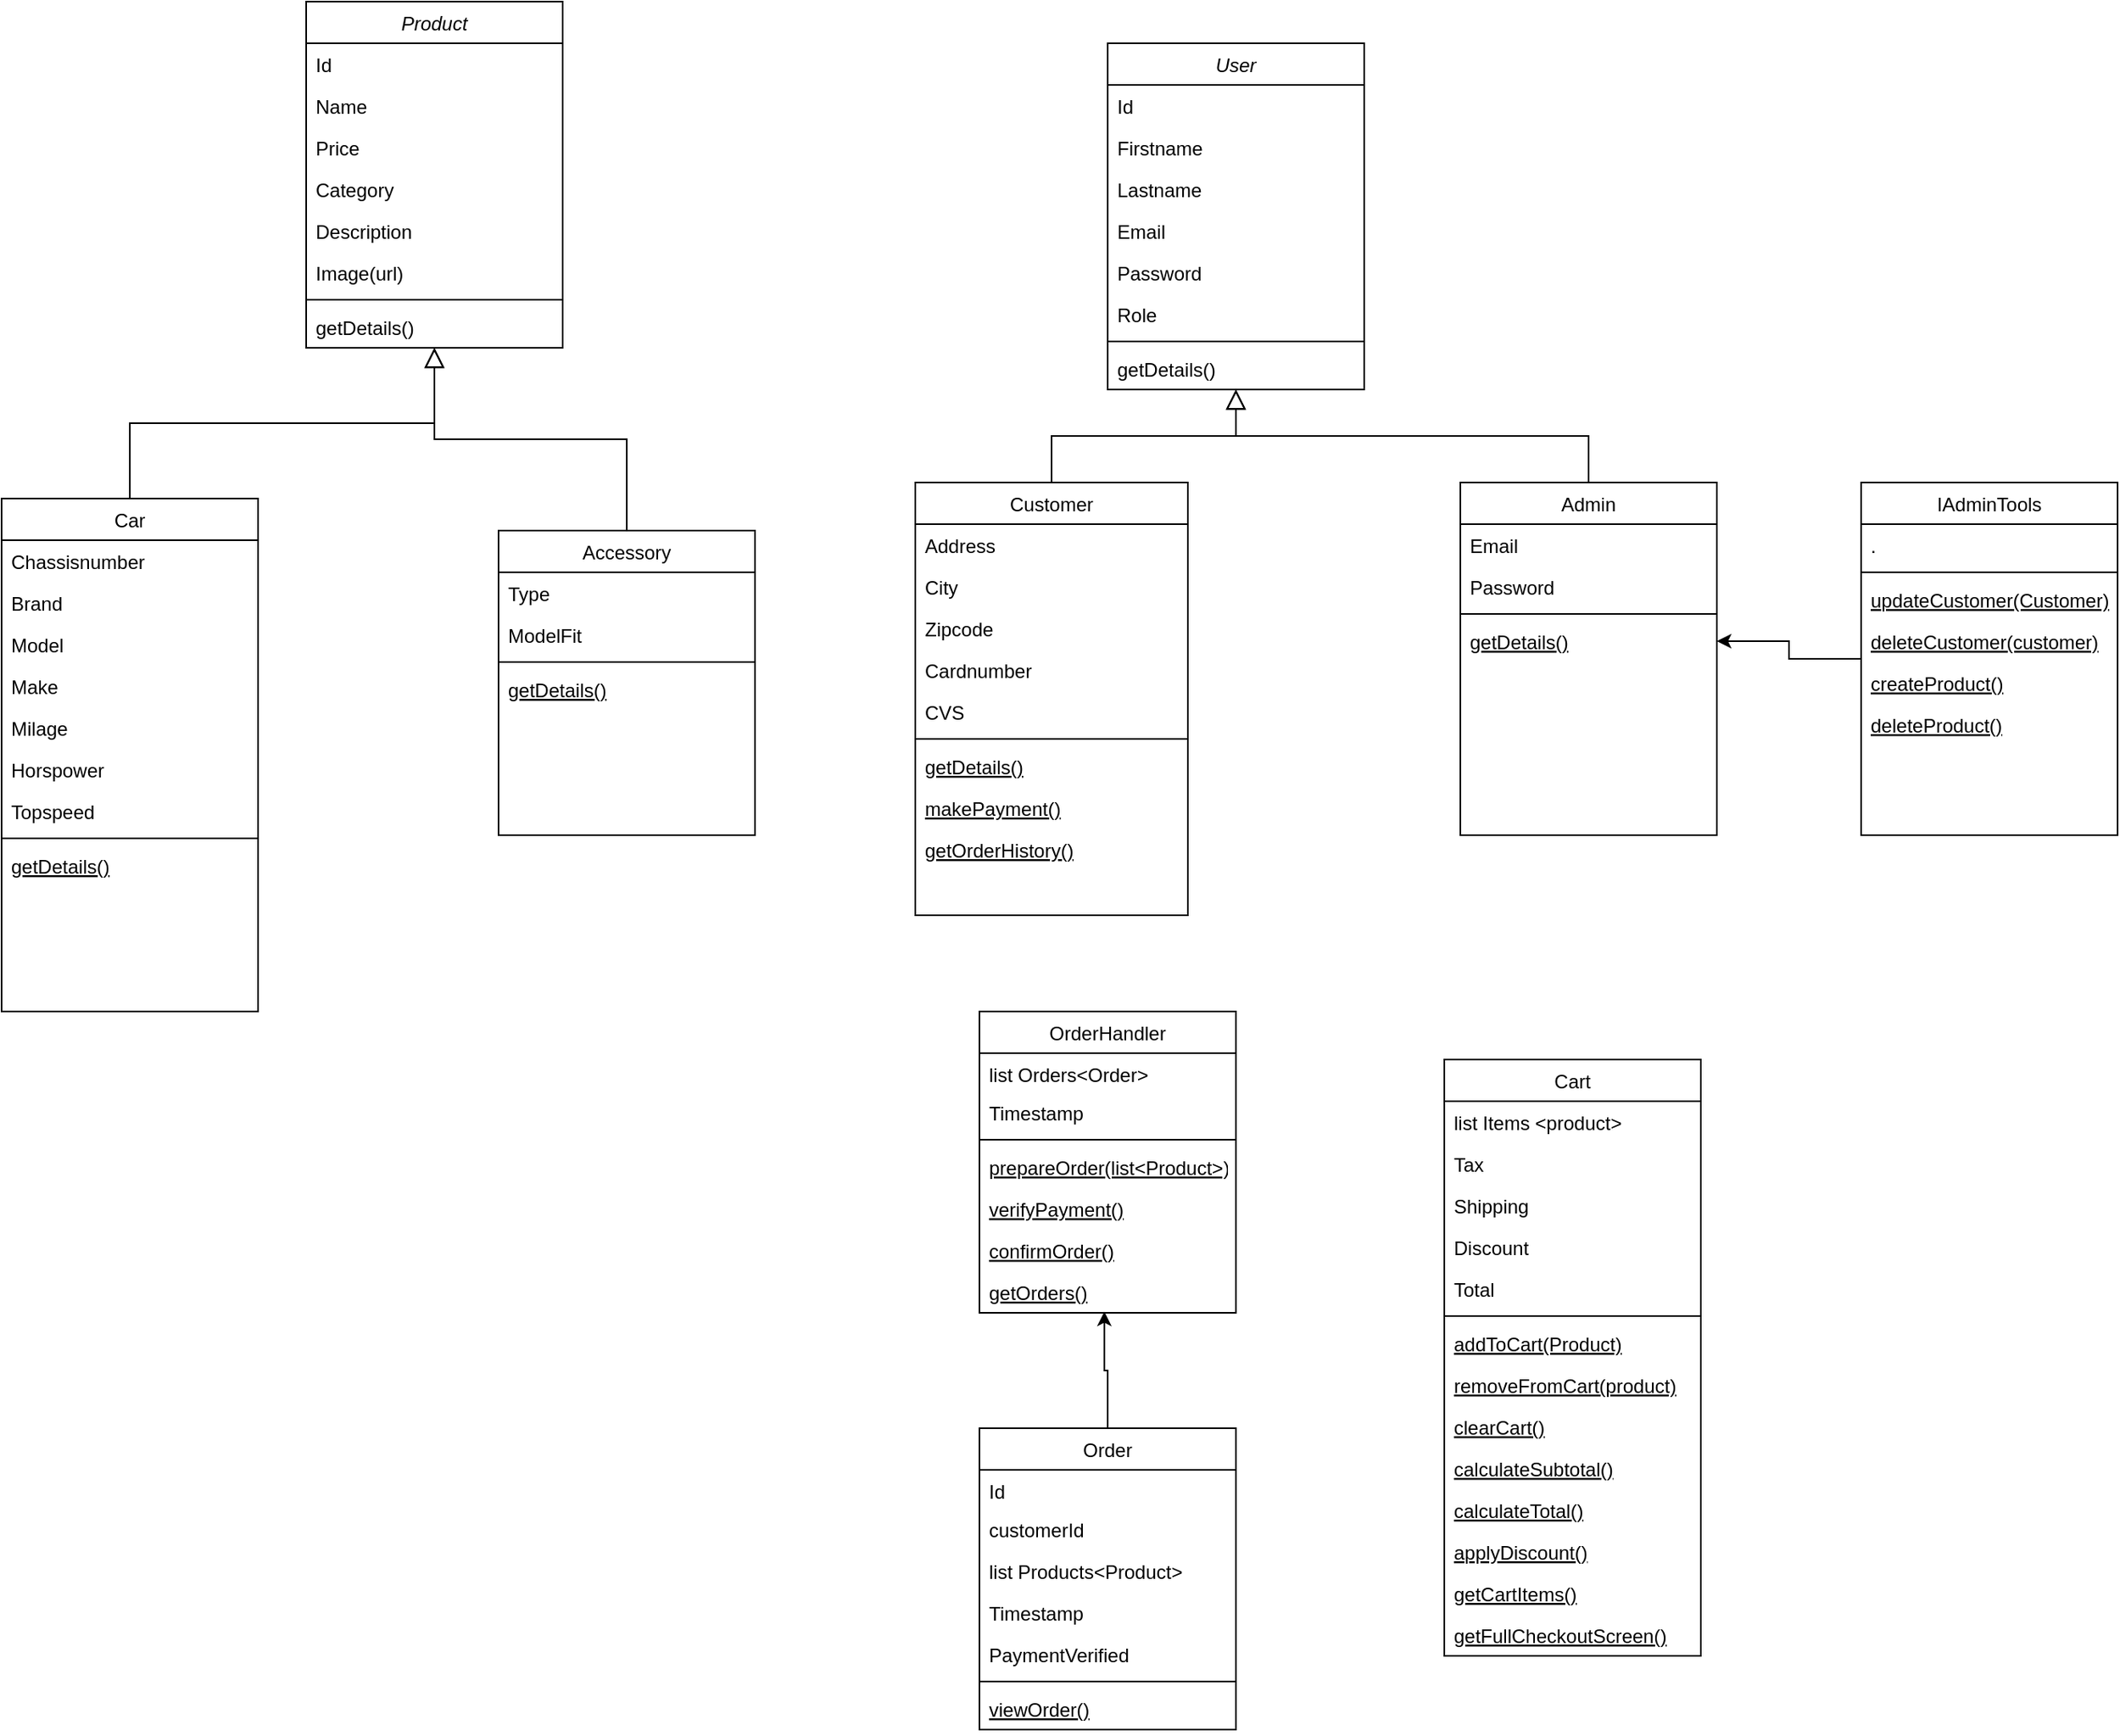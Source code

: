 <mxfile version="20.2.3" type="device"><diagram id="C5RBs43oDa-KdzZeNtuy" name="Page-1"><mxGraphModel dx="1483" dy="984" grid="1" gridSize="10" guides="1" tooltips="1" connect="1" arrows="1" fold="1" page="1" pageScale="1" pageWidth="827" pageHeight="1169" background="none" math="0" shadow="0"><root><mxCell id="WIyWlLk6GJQsqaUBKTNV-0"/><mxCell id="WIyWlLk6GJQsqaUBKTNV-1" parent="WIyWlLk6GJQsqaUBKTNV-0"/><mxCell id="zkfFHV4jXpPFQw0GAbJ--0" value="Product" style="swimlane;fontStyle=2;align=center;verticalAlign=top;childLayout=stackLayout;horizontal=1;startSize=26;horizontalStack=0;resizeParent=1;resizeLast=0;collapsible=1;marginBottom=0;rounded=0;shadow=0;strokeWidth=1;" parent="WIyWlLk6GJQsqaUBKTNV-1" vertex="1"><mxGeometry x="220" y="30" width="160" height="216" as="geometry"><mxRectangle x="230" y="140" width="160" height="26" as="alternateBounds"/></mxGeometry></mxCell><mxCell id="zkfFHV4jXpPFQw0GAbJ--1" value="Id" style="text;align=left;verticalAlign=top;spacingLeft=4;spacingRight=4;overflow=hidden;rotatable=0;points=[[0,0.5],[1,0.5]];portConstraint=eastwest;" parent="zkfFHV4jXpPFQw0GAbJ--0" vertex="1"><mxGeometry y="26" width="160" height="26" as="geometry"/></mxCell><mxCell id="z_AS2hBr07zgVseAS8Cu-26" value="Name" style="text;align=left;verticalAlign=top;spacingLeft=4;spacingRight=4;overflow=hidden;rotatable=0;points=[[0,0.5],[1,0.5]];portConstraint=eastwest;rounded=0;shadow=0;html=0;" parent="zkfFHV4jXpPFQw0GAbJ--0" vertex="1"><mxGeometry y="52" width="160" height="26" as="geometry"/></mxCell><mxCell id="z_AS2hBr07zgVseAS8Cu-25" value="Price" style="text;align=left;verticalAlign=top;spacingLeft=4;spacingRight=4;overflow=hidden;rotatable=0;points=[[0,0.5],[1,0.5]];portConstraint=eastwest;rounded=0;shadow=0;html=0;" parent="zkfFHV4jXpPFQw0GAbJ--0" vertex="1"><mxGeometry y="78" width="160" height="26" as="geometry"/></mxCell><mxCell id="z_AS2hBr07zgVseAS8Cu-27" value="Category" style="text;align=left;verticalAlign=top;spacingLeft=4;spacingRight=4;overflow=hidden;rotatable=0;points=[[0,0.5],[1,0.5]];portConstraint=eastwest;rounded=0;shadow=0;html=0;" parent="zkfFHV4jXpPFQw0GAbJ--0" vertex="1"><mxGeometry y="104" width="160" height="26" as="geometry"/></mxCell><mxCell id="z_AS2hBr07zgVseAS8Cu-45" value="Description" style="text;align=left;verticalAlign=top;spacingLeft=4;spacingRight=4;overflow=hidden;rotatable=0;points=[[0,0.5],[1,0.5]];portConstraint=eastwest;rounded=0;shadow=0;html=0;" parent="zkfFHV4jXpPFQw0GAbJ--0" vertex="1"><mxGeometry y="130" width="160" height="26" as="geometry"/></mxCell><mxCell id="zkfFHV4jXpPFQw0GAbJ--3" value="Image(url)" style="text;align=left;verticalAlign=top;spacingLeft=4;spacingRight=4;overflow=hidden;rotatable=0;points=[[0,0.5],[1,0.5]];portConstraint=eastwest;rounded=0;shadow=0;html=0;" parent="zkfFHV4jXpPFQw0GAbJ--0" vertex="1"><mxGeometry y="156" width="160" height="26" as="geometry"/></mxCell><mxCell id="zkfFHV4jXpPFQw0GAbJ--4" value="" style="line;html=1;strokeWidth=1;align=left;verticalAlign=middle;spacingTop=-1;spacingLeft=3;spacingRight=3;rotatable=0;labelPosition=right;points=[];portConstraint=eastwest;" parent="zkfFHV4jXpPFQw0GAbJ--0" vertex="1"><mxGeometry y="182" width="160" height="8" as="geometry"/></mxCell><mxCell id="z_AS2hBr07zgVseAS8Cu-24" value="getDetails()" style="text;align=left;verticalAlign=top;spacingLeft=4;spacingRight=4;overflow=hidden;rotatable=0;points=[[0,0.5],[1,0.5]];portConstraint=eastwest;" parent="zkfFHV4jXpPFQw0GAbJ--0" vertex="1"><mxGeometry y="190" width="160" height="26" as="geometry"/></mxCell><mxCell id="zkfFHV4jXpPFQw0GAbJ--6" value="Car" style="swimlane;fontStyle=0;align=center;verticalAlign=top;childLayout=stackLayout;horizontal=1;startSize=26;horizontalStack=0;resizeParent=1;resizeLast=0;collapsible=1;marginBottom=0;rounded=0;shadow=0;strokeWidth=1;" parent="WIyWlLk6GJQsqaUBKTNV-1" vertex="1"><mxGeometry x="30" y="340" width="160" height="320" as="geometry"><mxRectangle x="130" y="380" width="160" height="26" as="alternateBounds"/></mxGeometry></mxCell><mxCell id="z_AS2hBr07zgVseAS8Cu-33" value="Chassisnumber" style="text;align=left;verticalAlign=top;spacingLeft=4;spacingRight=4;overflow=hidden;rotatable=0;points=[[0,0.5],[1,0.5]];portConstraint=eastwest;" parent="zkfFHV4jXpPFQw0GAbJ--6" vertex="1"><mxGeometry y="26" width="160" height="26" as="geometry"/></mxCell><mxCell id="zkfFHV4jXpPFQw0GAbJ--7" value="Brand" style="text;align=left;verticalAlign=top;spacingLeft=4;spacingRight=4;overflow=hidden;rotatable=0;points=[[0,0.5],[1,0.5]];portConstraint=eastwest;" parent="zkfFHV4jXpPFQw0GAbJ--6" vertex="1"><mxGeometry y="52" width="160" height="26" as="geometry"/></mxCell><mxCell id="z_AS2hBr07zgVseAS8Cu-30" value="Model" style="text;align=left;verticalAlign=top;spacingLeft=4;spacingRight=4;overflow=hidden;rotatable=0;points=[[0,0.5],[1,0.5]];portConstraint=eastwest;rounded=0;shadow=0;html=0;" parent="zkfFHV4jXpPFQw0GAbJ--6" vertex="1"><mxGeometry y="78" width="160" height="26" as="geometry"/></mxCell><mxCell id="z_AS2hBr07zgVseAS8Cu-34" value="Make" style="text;align=left;verticalAlign=top;spacingLeft=4;spacingRight=4;overflow=hidden;rotatable=0;points=[[0,0.5],[1,0.5]];portConstraint=eastwest;rounded=0;shadow=0;html=0;" parent="zkfFHV4jXpPFQw0GAbJ--6" vertex="1"><mxGeometry y="104" width="160" height="26" as="geometry"/></mxCell><mxCell id="z_AS2hBr07zgVseAS8Cu-35" value="Milage" style="text;align=left;verticalAlign=top;spacingLeft=4;spacingRight=4;overflow=hidden;rotatable=0;points=[[0,0.5],[1,0.5]];portConstraint=eastwest;rounded=0;shadow=0;html=0;" parent="zkfFHV4jXpPFQw0GAbJ--6" vertex="1"><mxGeometry y="130" width="160" height="26" as="geometry"/></mxCell><mxCell id="z_AS2hBr07zgVseAS8Cu-36" value="Horspower" style="text;align=left;verticalAlign=top;spacingLeft=4;spacingRight=4;overflow=hidden;rotatable=0;points=[[0,0.5],[1,0.5]];portConstraint=eastwest;rounded=0;shadow=0;html=0;" parent="zkfFHV4jXpPFQw0GAbJ--6" vertex="1"><mxGeometry y="156" width="160" height="26" as="geometry"/></mxCell><mxCell id="z_AS2hBr07zgVseAS8Cu-37" value="Topspeed" style="text;align=left;verticalAlign=top;spacingLeft=4;spacingRight=4;overflow=hidden;rotatable=0;points=[[0,0.5],[1,0.5]];portConstraint=eastwest;rounded=0;shadow=0;html=0;" parent="zkfFHV4jXpPFQw0GAbJ--6" vertex="1"><mxGeometry y="182" width="160" height="26" as="geometry"/></mxCell><mxCell id="zkfFHV4jXpPFQw0GAbJ--9" value="" style="line;html=1;strokeWidth=1;align=left;verticalAlign=middle;spacingTop=-1;spacingLeft=3;spacingRight=3;rotatable=0;labelPosition=right;points=[];portConstraint=eastwest;" parent="zkfFHV4jXpPFQw0GAbJ--6" vertex="1"><mxGeometry y="208" width="160" height="8" as="geometry"/></mxCell><mxCell id="zkfFHV4jXpPFQw0GAbJ--10" value="getDetails()" style="text;align=left;verticalAlign=top;spacingLeft=4;spacingRight=4;overflow=hidden;rotatable=0;points=[[0,0.5],[1,0.5]];portConstraint=eastwest;fontStyle=4" parent="zkfFHV4jXpPFQw0GAbJ--6" vertex="1"><mxGeometry y="216" width="160" height="26" as="geometry"/></mxCell><mxCell id="zkfFHV4jXpPFQw0GAbJ--12" value="" style="endArrow=block;endSize=10;endFill=0;shadow=0;strokeWidth=1;rounded=0;edgeStyle=elbowEdgeStyle;elbow=vertical;" parent="WIyWlLk6GJQsqaUBKTNV-1" source="zkfFHV4jXpPFQw0GAbJ--6" target="zkfFHV4jXpPFQw0GAbJ--0" edge="1"><mxGeometry width="160" relative="1" as="geometry"><mxPoint x="200" y="203" as="sourcePoint"/><mxPoint x="200" y="203" as="targetPoint"/></mxGeometry></mxCell><mxCell id="zkfFHV4jXpPFQw0GAbJ--16" value="" style="endArrow=block;endSize=10;endFill=0;shadow=0;strokeWidth=1;rounded=0;edgeStyle=elbowEdgeStyle;elbow=vertical;exitX=0.5;exitY=0;exitDx=0;exitDy=0;" parent="WIyWlLk6GJQsqaUBKTNV-1" source="z_AS2hBr07zgVseAS8Cu-57" target="zkfFHV4jXpPFQw0GAbJ--0" edge="1"><mxGeometry width="160" relative="1" as="geometry"><mxPoint x="410" y="360" as="sourcePoint"/><mxPoint x="310" y="271" as="targetPoint"/></mxGeometry></mxCell><mxCell id="z_AS2hBr07zgVseAS8Cu-0" value="User" style="swimlane;fontStyle=2;align=center;verticalAlign=top;childLayout=stackLayout;horizontal=1;startSize=26;horizontalStack=0;resizeParent=1;resizeLast=0;collapsible=1;marginBottom=0;rounded=0;shadow=0;strokeWidth=1;" parent="WIyWlLk6GJQsqaUBKTNV-1" vertex="1"><mxGeometry x="720" y="56" width="160" height="216" as="geometry"><mxRectangle x="230" y="140" width="160" height="26" as="alternateBounds"/></mxGeometry></mxCell><mxCell id="z_AS2hBr07zgVseAS8Cu-1" value="Id" style="text;align=left;verticalAlign=top;spacingLeft=4;spacingRight=4;overflow=hidden;rotatable=0;points=[[0,0.5],[1,0.5]];portConstraint=eastwest;" parent="z_AS2hBr07zgVseAS8Cu-0" vertex="1"><mxGeometry y="26" width="160" height="26" as="geometry"/></mxCell><mxCell id="z_AS2hBr07zgVseAS8Cu-73" value="Firstname" style="text;align=left;verticalAlign=top;spacingLeft=4;spacingRight=4;overflow=hidden;rotatable=0;points=[[0,0.5],[1,0.5]];portConstraint=eastwest;rounded=0;shadow=0;html=0;" parent="z_AS2hBr07zgVseAS8Cu-0" vertex="1"><mxGeometry y="52" width="160" height="26" as="geometry"/></mxCell><mxCell id="z_AS2hBr07zgVseAS8Cu-74" value="Lastname" style="text;align=left;verticalAlign=top;spacingLeft=4;spacingRight=4;overflow=hidden;rotatable=0;points=[[0,0.5],[1,0.5]];portConstraint=eastwest;rounded=0;shadow=0;html=0;" parent="z_AS2hBr07zgVseAS8Cu-0" vertex="1"><mxGeometry y="78" width="160" height="26" as="geometry"/></mxCell><mxCell id="z_AS2hBr07zgVseAS8Cu-75" value="Email" style="text;align=left;verticalAlign=top;spacingLeft=4;spacingRight=4;overflow=hidden;rotatable=0;points=[[0,0.5],[1,0.5]];portConstraint=eastwest;rounded=0;shadow=0;html=0;" parent="z_AS2hBr07zgVseAS8Cu-0" vertex="1"><mxGeometry y="104" width="160" height="26" as="geometry"/></mxCell><mxCell id="ykQJb84rhQ14OERuQwhk-0" value="Password" style="text;align=left;verticalAlign=top;spacingLeft=4;spacingRight=4;overflow=hidden;rotatable=0;points=[[0,0.5],[1,0.5]];portConstraint=eastwest;rounded=0;shadow=0;html=0;" parent="z_AS2hBr07zgVseAS8Cu-0" vertex="1"><mxGeometry y="130" width="160" height="26" as="geometry"/></mxCell><mxCell id="z_AS2hBr07zgVseAS8Cu-3" value="Role" style="text;align=left;verticalAlign=top;spacingLeft=4;spacingRight=4;overflow=hidden;rotatable=0;points=[[0,0.5],[1,0.5]];portConstraint=eastwest;rounded=0;shadow=0;html=0;" parent="z_AS2hBr07zgVseAS8Cu-0" vertex="1"><mxGeometry y="156" width="160" height="26" as="geometry"/></mxCell><mxCell id="z_AS2hBr07zgVseAS8Cu-4" value="" style="line;html=1;strokeWidth=1;align=left;verticalAlign=middle;spacingTop=-1;spacingLeft=3;spacingRight=3;rotatable=0;labelPosition=right;points=[];portConstraint=eastwest;" parent="z_AS2hBr07zgVseAS8Cu-0" vertex="1"><mxGeometry y="182" width="160" height="8" as="geometry"/></mxCell><mxCell id="z_AS2hBr07zgVseAS8Cu-5" value="getDetails()" style="text;align=left;verticalAlign=top;spacingLeft=4;spacingRight=4;overflow=hidden;rotatable=0;points=[[0,0.5],[1,0.5]];portConstraint=eastwest;" parent="z_AS2hBr07zgVseAS8Cu-0" vertex="1"><mxGeometry y="190" width="160" height="26" as="geometry"/></mxCell><mxCell id="z_AS2hBr07zgVseAS8Cu-6" value="Customer" style="swimlane;fontStyle=0;align=center;verticalAlign=top;childLayout=stackLayout;horizontal=1;startSize=26;horizontalStack=0;resizeParent=1;resizeLast=0;collapsible=1;marginBottom=0;rounded=0;shadow=0;strokeWidth=1;" parent="WIyWlLk6GJQsqaUBKTNV-1" vertex="1"><mxGeometry x="600" y="330" width="170" height="270" as="geometry"><mxRectangle x="130" y="380" width="160" height="26" as="alternateBounds"/></mxGeometry></mxCell><mxCell id="z_AS2hBr07zgVseAS8Cu-89" value="Address" style="text;align=left;verticalAlign=top;spacingLeft=4;spacingRight=4;overflow=hidden;rotatable=0;points=[[0,0.5],[1,0.5]];portConstraint=eastwest;rounded=0;shadow=0;html=0;" parent="z_AS2hBr07zgVseAS8Cu-6" vertex="1"><mxGeometry y="26" width="170" height="26" as="geometry"/></mxCell><mxCell id="z_AS2hBr07zgVseAS8Cu-88" value="City" style="text;align=left;verticalAlign=top;spacingLeft=4;spacingRight=4;overflow=hidden;rotatable=0;points=[[0,0.5],[1,0.5]];portConstraint=eastwest;rounded=0;shadow=0;html=0;" parent="z_AS2hBr07zgVseAS8Cu-6" vertex="1"><mxGeometry y="52" width="170" height="26" as="geometry"/></mxCell><mxCell id="z_AS2hBr07zgVseAS8Cu-85" value="Zipcode" style="text;align=left;verticalAlign=top;spacingLeft=4;spacingRight=4;overflow=hidden;rotatable=0;points=[[0,0.5],[1,0.5]];portConstraint=eastwest;rounded=0;shadow=0;html=0;" parent="z_AS2hBr07zgVseAS8Cu-6" vertex="1"><mxGeometry y="78" width="170" height="26" as="geometry"/></mxCell><mxCell id="z_AS2hBr07zgVseAS8Cu-94" value="Cardnumber" style="text;align=left;verticalAlign=top;spacingLeft=4;spacingRight=4;overflow=hidden;rotatable=0;points=[[0,0.5],[1,0.5]];portConstraint=eastwest;rounded=0;shadow=0;html=0;" parent="z_AS2hBr07zgVseAS8Cu-6" vertex="1"><mxGeometry y="104" width="170" height="26" as="geometry"/></mxCell><mxCell id="z_AS2hBr07zgVseAS8Cu-93" value="CVS" style="text;align=left;verticalAlign=top;spacingLeft=4;spacingRight=4;overflow=hidden;rotatable=0;points=[[0,0.5],[1,0.5]];portConstraint=eastwest;rounded=0;shadow=0;html=0;" parent="z_AS2hBr07zgVseAS8Cu-6" vertex="1"><mxGeometry y="130" width="170" height="26" as="geometry"/></mxCell><mxCell id="z_AS2hBr07zgVseAS8Cu-9" value="" style="line;html=1;strokeWidth=1;align=left;verticalAlign=middle;spacingTop=-1;spacingLeft=3;spacingRight=3;rotatable=0;labelPosition=right;points=[];portConstraint=eastwest;" parent="z_AS2hBr07zgVseAS8Cu-6" vertex="1"><mxGeometry y="156" width="170" height="8" as="geometry"/></mxCell><mxCell id="z_AS2hBr07zgVseAS8Cu-10" value="getDetails()" style="text;align=left;verticalAlign=top;spacingLeft=4;spacingRight=4;overflow=hidden;rotatable=0;points=[[0,0.5],[1,0.5]];portConstraint=eastwest;fontStyle=4" parent="z_AS2hBr07zgVseAS8Cu-6" vertex="1"><mxGeometry y="164" width="170" height="26" as="geometry"/></mxCell><mxCell id="ykQJb84rhQ14OERuQwhk-2" value="makePayment()" style="text;align=left;verticalAlign=top;spacingLeft=4;spacingRight=4;overflow=hidden;rotatable=0;points=[[0,0.5],[1,0.5]];portConstraint=eastwest;fontStyle=4" parent="z_AS2hBr07zgVseAS8Cu-6" vertex="1"><mxGeometry y="190" width="170" height="26" as="geometry"/></mxCell><mxCell id="ykQJb84rhQ14OERuQwhk-11" value="getOrderHistory()" style="text;align=left;verticalAlign=top;spacingLeft=4;spacingRight=4;overflow=hidden;rotatable=0;points=[[0,0.5],[1,0.5]];portConstraint=eastwest;fontStyle=4" parent="z_AS2hBr07zgVseAS8Cu-6" vertex="1"><mxGeometry y="216" width="170" height="26" as="geometry"/></mxCell><mxCell id="z_AS2hBr07zgVseAS8Cu-12" value="" style="endArrow=block;endSize=10;endFill=0;shadow=0;strokeWidth=1;rounded=0;edgeStyle=elbowEdgeStyle;elbow=vertical;" parent="WIyWlLk6GJQsqaUBKTNV-1" source="z_AS2hBr07zgVseAS8Cu-6" target="z_AS2hBr07zgVseAS8Cu-0" edge="1"><mxGeometry width="160" relative="1" as="geometry"><mxPoint x="670" y="173" as="sourcePoint"/><mxPoint x="670" y="173" as="targetPoint"/></mxGeometry></mxCell><mxCell id="z_AS2hBr07zgVseAS8Cu-16" value="" style="endArrow=block;endSize=10;endFill=0;shadow=0;strokeWidth=1;rounded=0;edgeStyle=elbowEdgeStyle;elbow=vertical;exitX=0.5;exitY=0;exitDx=0;exitDy=0;" parent="WIyWlLk6GJQsqaUBKTNV-1" source="z_AS2hBr07zgVseAS8Cu-76" target="z_AS2hBr07zgVseAS8Cu-0" edge="1"><mxGeometry width="160" relative="1" as="geometry"><mxPoint x="880" y="330" as="sourcePoint"/><mxPoint x="780" y="241" as="targetPoint"/></mxGeometry></mxCell><mxCell id="z_AS2hBr07zgVseAS8Cu-57" value="Accessory" style="swimlane;fontStyle=0;align=center;verticalAlign=top;childLayout=stackLayout;horizontal=1;startSize=26;horizontalStack=0;resizeParent=1;resizeLast=0;collapsible=1;marginBottom=0;rounded=0;shadow=0;strokeWidth=1;" parent="WIyWlLk6GJQsqaUBKTNV-1" vertex="1"><mxGeometry x="340" y="360" width="160" height="190" as="geometry"><mxRectangle x="130" y="380" width="160" height="26" as="alternateBounds"/></mxGeometry></mxCell><mxCell id="ykQJb84rhQ14OERuQwhk-12" value="Type" style="text;align=left;verticalAlign=top;spacingLeft=4;spacingRight=4;overflow=hidden;rotatable=0;points=[[0,0.5],[1,0.5]];portConstraint=eastwest;" parent="z_AS2hBr07zgVseAS8Cu-57" vertex="1"><mxGeometry y="26" width="160" height="26" as="geometry"/></mxCell><mxCell id="z_AS2hBr07zgVseAS8Cu-64" value="ModelFit" style="text;align=left;verticalAlign=top;spacingLeft=4;spacingRight=4;overflow=hidden;rotatable=0;points=[[0,0.5],[1,0.5]];portConstraint=eastwest;" parent="z_AS2hBr07zgVseAS8Cu-57" vertex="1"><mxGeometry y="52" width="160" height="26" as="geometry"/></mxCell><mxCell id="z_AS2hBr07zgVseAS8Cu-60" value="" style="line;html=1;strokeWidth=1;align=left;verticalAlign=middle;spacingTop=-1;spacingLeft=3;spacingRight=3;rotatable=0;labelPosition=right;points=[];portConstraint=eastwest;" parent="z_AS2hBr07zgVseAS8Cu-57" vertex="1"><mxGeometry y="78" width="160" height="8" as="geometry"/></mxCell><mxCell id="z_AS2hBr07zgVseAS8Cu-61" value="getDetails()" style="text;align=left;verticalAlign=top;spacingLeft=4;spacingRight=4;overflow=hidden;rotatable=0;points=[[0,0.5],[1,0.5]];portConstraint=eastwest;fontStyle=4" parent="z_AS2hBr07zgVseAS8Cu-57" vertex="1"><mxGeometry y="86" width="160" height="26" as="geometry"/></mxCell><mxCell id="z_AS2hBr07zgVseAS8Cu-76" value="Admin" style="swimlane;fontStyle=0;align=center;verticalAlign=top;childLayout=stackLayout;horizontal=1;startSize=26;horizontalStack=0;resizeParent=1;resizeLast=0;collapsible=1;marginBottom=0;rounded=0;shadow=0;strokeWidth=1;" parent="WIyWlLk6GJQsqaUBKTNV-1" vertex="1"><mxGeometry x="940" y="330" width="160" height="220" as="geometry"><mxRectangle x="130" y="380" width="160" height="26" as="alternateBounds"/></mxGeometry></mxCell><mxCell id="z_AS2hBr07zgVseAS8Cu-95" value="Email" style="text;align=left;verticalAlign=top;spacingLeft=4;spacingRight=4;overflow=hidden;rotatable=0;points=[[0,0.5],[1,0.5]];portConstraint=eastwest;" parent="z_AS2hBr07zgVseAS8Cu-76" vertex="1"><mxGeometry y="26" width="160" height="26" as="geometry"/></mxCell><mxCell id="z_AS2hBr07zgVseAS8Cu-80" value="Password" style="text;align=left;verticalAlign=top;spacingLeft=4;spacingRight=4;overflow=hidden;rotatable=0;points=[[0,0.5],[1,0.5]];portConstraint=eastwest;" parent="z_AS2hBr07zgVseAS8Cu-76" vertex="1"><mxGeometry y="52" width="160" height="26" as="geometry"/></mxCell><mxCell id="z_AS2hBr07zgVseAS8Cu-82" value="" style="line;html=1;strokeWidth=1;align=left;verticalAlign=middle;spacingTop=-1;spacingLeft=3;spacingRight=3;rotatable=0;labelPosition=right;points=[];portConstraint=eastwest;" parent="z_AS2hBr07zgVseAS8Cu-76" vertex="1"><mxGeometry y="78" width="160" height="8" as="geometry"/></mxCell><mxCell id="z_AS2hBr07zgVseAS8Cu-83" value="getDetails()" style="text;align=left;verticalAlign=top;spacingLeft=4;spacingRight=4;overflow=hidden;rotatable=0;points=[[0,0.5],[1,0.5]];portConstraint=eastwest;fontStyle=4" parent="z_AS2hBr07zgVseAS8Cu-76" vertex="1"><mxGeometry y="86" width="160" height="26" as="geometry"/></mxCell><mxCell id="ykQJb84rhQ14OERuQwhk-37" style="edgeStyle=orthogonalEdgeStyle;rounded=0;orthogonalLoop=1;jettySize=auto;html=1;entryX=0.487;entryY=0.971;entryDx=0;entryDy=0;entryPerimeter=0;" parent="WIyWlLk6GJQsqaUBKTNV-1" source="z_AS2hBr07zgVseAS8Cu-97" target="ykQJb84rhQ14OERuQwhk-31" edge="1"><mxGeometry relative="1" as="geometry"/></mxCell><mxCell id="z_AS2hBr07zgVseAS8Cu-97" value="Order" style="swimlane;fontStyle=0;align=center;verticalAlign=top;childLayout=stackLayout;horizontal=1;startSize=26;horizontalStack=0;resizeParent=1;resizeLast=0;collapsible=1;marginBottom=0;rounded=0;shadow=0;strokeWidth=1;" parent="WIyWlLk6GJQsqaUBKTNV-1" vertex="1"><mxGeometry x="640" y="920" width="160" height="188" as="geometry"><mxRectangle x="130" y="380" width="160" height="26" as="alternateBounds"/></mxGeometry></mxCell><mxCell id="z_AS2hBr07zgVseAS8Cu-98" value="Id" style="text;align=left;verticalAlign=top;spacingLeft=4;spacingRight=4;overflow=hidden;rotatable=0;points=[[0,0.5],[1,0.5]];portConstraint=eastwest;" parent="z_AS2hBr07zgVseAS8Cu-97" vertex="1"><mxGeometry y="26" width="160" height="24" as="geometry"/></mxCell><mxCell id="z_AS2hBr07zgVseAS8Cu-100" value="customerId" style="text;align=left;verticalAlign=top;spacingLeft=4;spacingRight=4;overflow=hidden;rotatable=0;points=[[0,0.5],[1,0.5]];portConstraint=eastwest;rounded=0;shadow=0;html=0;" parent="z_AS2hBr07zgVseAS8Cu-97" vertex="1"><mxGeometry y="50" width="160" height="26" as="geometry"/></mxCell><mxCell id="z_AS2hBr07zgVseAS8Cu-119" value="list Products&lt;Product&gt;" style="text;align=left;verticalAlign=top;spacingLeft=4;spacingRight=4;overflow=hidden;rotatable=0;points=[[0,0.5],[1,0.5]];portConstraint=eastwest;rounded=0;shadow=0;html=0;" parent="z_AS2hBr07zgVseAS8Cu-97" vertex="1"><mxGeometry y="76" width="160" height="26" as="geometry"/></mxCell><mxCell id="z_AS2hBr07zgVseAS8Cu-101" value="Timestamp" style="text;align=left;verticalAlign=top;spacingLeft=4;spacingRight=4;overflow=hidden;rotatable=0;points=[[0,0.5],[1,0.5]];portConstraint=eastwest;rounded=0;shadow=0;html=0;" parent="z_AS2hBr07zgVseAS8Cu-97" vertex="1"><mxGeometry y="102" width="160" height="26" as="geometry"/></mxCell><mxCell id="ykQJb84rhQ14OERuQwhk-30" value="PaymentVerified" style="text;align=left;verticalAlign=top;spacingLeft=4;spacingRight=4;overflow=hidden;rotatable=0;points=[[0,0.5],[1,0.5]];portConstraint=eastwest;rounded=0;shadow=0;html=0;" parent="z_AS2hBr07zgVseAS8Cu-97" vertex="1"><mxGeometry y="128" width="160" height="26" as="geometry"/></mxCell><mxCell id="z_AS2hBr07zgVseAS8Cu-109" value="" style="line;html=1;strokeWidth=1;align=left;verticalAlign=middle;spacingTop=-1;spacingLeft=3;spacingRight=3;rotatable=0;labelPosition=right;points=[];portConstraint=eastwest;" parent="z_AS2hBr07zgVseAS8Cu-97" vertex="1"><mxGeometry y="154" width="160" height="8" as="geometry"/></mxCell><mxCell id="z_AS2hBr07zgVseAS8Cu-118" value="viewOrder()" style="text;align=left;verticalAlign=top;spacingLeft=4;spacingRight=4;overflow=hidden;rotatable=0;points=[[0,0.5],[1,0.5]];portConstraint=eastwest;fontStyle=4" parent="z_AS2hBr07zgVseAS8Cu-97" vertex="1"><mxGeometry y="162" width="160" height="26" as="geometry"/></mxCell><mxCell id="ykQJb84rhQ14OERuQwhk-3" value="Cart" style="swimlane;fontStyle=0;align=center;verticalAlign=top;childLayout=stackLayout;horizontal=1;startSize=26;horizontalStack=0;resizeParent=1;resizeLast=0;collapsible=1;marginBottom=0;rounded=0;shadow=0;strokeWidth=1;" parent="WIyWlLk6GJQsqaUBKTNV-1" vertex="1"><mxGeometry x="930" y="690" width="160" height="372" as="geometry"><mxRectangle x="130" y="380" width="160" height="26" as="alternateBounds"/></mxGeometry></mxCell><mxCell id="ykQJb84rhQ14OERuQwhk-4" value="list Items &lt;product&gt;" style="text;align=left;verticalAlign=top;spacingLeft=4;spacingRight=4;overflow=hidden;rotatable=0;points=[[0,0.5],[1,0.5]];portConstraint=eastwest;" parent="ykQJb84rhQ14OERuQwhk-3" vertex="1"><mxGeometry y="26" width="160" height="26" as="geometry"/></mxCell><mxCell id="ykQJb84rhQ14OERuQwhk-23" value="Tax" style="text;align=left;verticalAlign=top;spacingLeft=4;spacingRight=4;overflow=hidden;rotatable=0;points=[[0,0.5],[1,0.5]];portConstraint=eastwest;" parent="ykQJb84rhQ14OERuQwhk-3" vertex="1"><mxGeometry y="52" width="160" height="26" as="geometry"/></mxCell><mxCell id="ykQJb84rhQ14OERuQwhk-24" value="Shipping" style="text;align=left;verticalAlign=top;spacingLeft=4;spacingRight=4;overflow=hidden;rotatable=0;points=[[0,0.5],[1,0.5]];portConstraint=eastwest;" parent="ykQJb84rhQ14OERuQwhk-3" vertex="1"><mxGeometry y="78" width="160" height="26" as="geometry"/></mxCell><mxCell id="ykQJb84rhQ14OERuQwhk-26" value="Discount" style="text;align=left;verticalAlign=top;spacingLeft=4;spacingRight=4;overflow=hidden;rotatable=0;points=[[0,0.5],[1,0.5]];portConstraint=eastwest;" parent="ykQJb84rhQ14OERuQwhk-3" vertex="1"><mxGeometry y="104" width="160" height="26" as="geometry"/></mxCell><mxCell id="ykQJb84rhQ14OERuQwhk-25" value="Total" style="text;align=left;verticalAlign=top;spacingLeft=4;spacingRight=4;overflow=hidden;rotatable=0;points=[[0,0.5],[1,0.5]];portConstraint=eastwest;" parent="ykQJb84rhQ14OERuQwhk-3" vertex="1"><mxGeometry y="130" width="160" height="26" as="geometry"/></mxCell><mxCell id="ykQJb84rhQ14OERuQwhk-6" value="" style="line;html=1;strokeWidth=1;align=left;verticalAlign=middle;spacingTop=-1;spacingLeft=3;spacingRight=3;rotatable=0;labelPosition=right;points=[];portConstraint=eastwest;" parent="ykQJb84rhQ14OERuQwhk-3" vertex="1"><mxGeometry y="156" width="160" height="8" as="geometry"/></mxCell><mxCell id="ykQJb84rhQ14OERuQwhk-9" value="addToCart(Product)" style="text;align=left;verticalAlign=top;spacingLeft=4;spacingRight=4;overflow=hidden;rotatable=0;points=[[0,0.5],[1,0.5]];portConstraint=eastwest;fontStyle=4" parent="ykQJb84rhQ14OERuQwhk-3" vertex="1"><mxGeometry y="164" width="160" height="26" as="geometry"/></mxCell><mxCell id="ykQJb84rhQ14OERuQwhk-8" value="removeFromCart(product)" style="text;align=left;verticalAlign=top;spacingLeft=4;spacingRight=4;overflow=hidden;rotatable=0;points=[[0,0.5],[1,0.5]];portConstraint=eastwest;fontStyle=4" parent="ykQJb84rhQ14OERuQwhk-3" vertex="1"><mxGeometry y="190" width="160" height="26" as="geometry"/></mxCell><mxCell id="ykQJb84rhQ14OERuQwhk-10" value="clearCart()" style="text;align=left;verticalAlign=top;spacingLeft=4;spacingRight=4;overflow=hidden;rotatable=0;points=[[0,0.5],[1,0.5]];portConstraint=eastwest;fontStyle=4" parent="ykQJb84rhQ14OERuQwhk-3" vertex="1"><mxGeometry y="216" width="160" height="26" as="geometry"/></mxCell><mxCell id="ykQJb84rhQ14OERuQwhk-7" value="calculateSubtotal()" style="text;align=left;verticalAlign=top;spacingLeft=4;spacingRight=4;overflow=hidden;rotatable=0;points=[[0,0.5],[1,0.5]];portConstraint=eastwest;fontStyle=4" parent="ykQJb84rhQ14OERuQwhk-3" vertex="1"><mxGeometry y="242" width="160" height="26" as="geometry"/></mxCell><mxCell id="ykQJb84rhQ14OERuQwhk-22" value="calculateTotal()" style="text;align=left;verticalAlign=top;spacingLeft=4;spacingRight=4;overflow=hidden;rotatable=0;points=[[0,0.5],[1,0.5]];portConstraint=eastwest;fontStyle=4" parent="ykQJb84rhQ14OERuQwhk-3" vertex="1"><mxGeometry y="268" width="160" height="26" as="geometry"/></mxCell><mxCell id="ykQJb84rhQ14OERuQwhk-21" value="applyDiscount()" style="text;align=left;verticalAlign=top;spacingLeft=4;spacingRight=4;overflow=hidden;rotatable=0;points=[[0,0.5],[1,0.5]];portConstraint=eastwest;fontStyle=4" parent="ykQJb84rhQ14OERuQwhk-3" vertex="1"><mxGeometry y="294" width="160" height="26" as="geometry"/></mxCell><mxCell id="HW4zduBVsqlbIs6N75el-0" value="getCartItems()" style="text;align=left;verticalAlign=top;spacingLeft=4;spacingRight=4;overflow=hidden;rotatable=0;points=[[0,0.5],[1,0.5]];portConstraint=eastwest;fontStyle=4" parent="ykQJb84rhQ14OERuQwhk-3" vertex="1"><mxGeometry y="320" width="160" height="26" as="geometry"/></mxCell><mxCell id="ykQJb84rhQ14OERuQwhk-27" value="getFullCheckoutScreen()" style="text;align=left;verticalAlign=top;spacingLeft=4;spacingRight=4;overflow=hidden;rotatable=0;points=[[0,0.5],[1,0.5]];portConstraint=eastwest;fontStyle=4" parent="ykQJb84rhQ14OERuQwhk-3" vertex="1"><mxGeometry y="346" width="160" height="26" as="geometry"/></mxCell><mxCell id="ykQJb84rhQ14OERuQwhk-13" value="OrderHandler" style="swimlane;fontStyle=0;align=center;verticalAlign=top;childLayout=stackLayout;horizontal=1;startSize=26;horizontalStack=0;resizeParent=1;resizeLast=0;collapsible=1;marginBottom=0;rounded=0;shadow=0;strokeWidth=1;" parent="WIyWlLk6GJQsqaUBKTNV-1" vertex="1"><mxGeometry x="640" y="660" width="160" height="188" as="geometry"><mxRectangle x="130" y="380" width="160" height="26" as="alternateBounds"/></mxGeometry></mxCell><mxCell id="ykQJb84rhQ14OERuQwhk-14" value="list Orders&lt;Order&gt;" style="text;align=left;verticalAlign=top;spacingLeft=4;spacingRight=4;overflow=hidden;rotatable=0;points=[[0,0.5],[1,0.5]];portConstraint=eastwest;" parent="ykQJb84rhQ14OERuQwhk-13" vertex="1"><mxGeometry y="26" width="160" height="24" as="geometry"/></mxCell><mxCell id="ykQJb84rhQ14OERuQwhk-17" value="Timestamp" style="text;align=left;verticalAlign=top;spacingLeft=4;spacingRight=4;overflow=hidden;rotatable=0;points=[[0,0.5],[1,0.5]];portConstraint=eastwest;rounded=0;shadow=0;html=0;" parent="ykQJb84rhQ14OERuQwhk-13" vertex="1"><mxGeometry y="50" width="160" height="26" as="geometry"/></mxCell><mxCell id="ykQJb84rhQ14OERuQwhk-18" value="" style="line;html=1;strokeWidth=1;align=left;verticalAlign=middle;spacingTop=-1;spacingLeft=3;spacingRight=3;rotatable=0;labelPosition=right;points=[];portConstraint=eastwest;" parent="ykQJb84rhQ14OERuQwhk-13" vertex="1"><mxGeometry y="76" width="160" height="8" as="geometry"/></mxCell><mxCell id="ykQJb84rhQ14OERuQwhk-19" value="prepareOrder(list&lt;Product&gt;)" style="text;align=left;verticalAlign=top;spacingLeft=4;spacingRight=4;overflow=hidden;rotatable=0;points=[[0,0.5],[1,0.5]];portConstraint=eastwest;fontStyle=4" parent="ykQJb84rhQ14OERuQwhk-13" vertex="1"><mxGeometry y="84" width="160" height="26" as="geometry"/></mxCell><mxCell id="ykQJb84rhQ14OERuQwhk-29" value="verifyPayment()" style="text;align=left;verticalAlign=top;spacingLeft=4;spacingRight=4;overflow=hidden;rotatable=0;points=[[0,0.5],[1,0.5]];portConstraint=eastwest;fontStyle=4" parent="ykQJb84rhQ14OERuQwhk-13" vertex="1"><mxGeometry y="110" width="160" height="26" as="geometry"/></mxCell><mxCell id="ykQJb84rhQ14OERuQwhk-20" value="confirmOrder()" style="text;align=left;verticalAlign=top;spacingLeft=4;spacingRight=4;overflow=hidden;rotatable=0;points=[[0,0.5],[1,0.5]];portConstraint=eastwest;fontStyle=4" parent="ykQJb84rhQ14OERuQwhk-13" vertex="1"><mxGeometry y="136" width="160" height="26" as="geometry"/></mxCell><mxCell id="ykQJb84rhQ14OERuQwhk-31" value="getOrders()" style="text;align=left;verticalAlign=top;spacingLeft=4;spacingRight=4;overflow=hidden;rotatable=0;points=[[0,0.5],[1,0.5]];portConstraint=eastwest;fontStyle=4" parent="ykQJb84rhQ14OERuQwhk-13" vertex="1"><mxGeometry y="162" width="160" height="26" as="geometry"/></mxCell><mxCell id="ykQJb84rhQ14OERuQwhk-51" value="" style="edgeStyle=orthogonalEdgeStyle;rounded=0;orthogonalLoop=1;jettySize=auto;html=1;" parent="WIyWlLk6GJQsqaUBKTNV-1" source="ykQJb84rhQ14OERuQwhk-39" target="z_AS2hBr07zgVseAS8Cu-83" edge="1"><mxGeometry relative="1" as="geometry"/></mxCell><mxCell id="ykQJb84rhQ14OERuQwhk-39" value="IAdminTools" style="swimlane;fontStyle=0;align=center;verticalAlign=top;childLayout=stackLayout;horizontal=1;startSize=26;horizontalStack=0;resizeParent=1;resizeLast=0;collapsible=1;marginBottom=0;rounded=0;shadow=0;strokeWidth=1;" parent="WIyWlLk6GJQsqaUBKTNV-1" vertex="1"><mxGeometry x="1190" y="330" width="160" height="220" as="geometry"><mxRectangle x="130" y="380" width="160" height="26" as="alternateBounds"/></mxGeometry></mxCell><mxCell id="ykQJb84rhQ14OERuQwhk-40" value="." style="text;align=left;verticalAlign=top;spacingLeft=4;spacingRight=4;overflow=hidden;rotatable=0;points=[[0,0.5],[1,0.5]];portConstraint=eastwest;" parent="ykQJb84rhQ14OERuQwhk-39" vertex="1"><mxGeometry y="26" width="160" height="26" as="geometry"/></mxCell><mxCell id="ykQJb84rhQ14OERuQwhk-42" value="" style="line;html=1;strokeWidth=1;align=left;verticalAlign=middle;spacingTop=-1;spacingLeft=3;spacingRight=3;rotatable=0;labelPosition=right;points=[];portConstraint=eastwest;" parent="ykQJb84rhQ14OERuQwhk-39" vertex="1"><mxGeometry y="52" width="160" height="8" as="geometry"/></mxCell><mxCell id="ykQJb84rhQ14OERuQwhk-43" value="updateCustomer(Customer)" style="text;align=left;verticalAlign=top;spacingLeft=4;spacingRight=4;overflow=hidden;rotatable=0;points=[[0,0.5],[1,0.5]];portConstraint=eastwest;fontStyle=4" parent="ykQJb84rhQ14OERuQwhk-39" vertex="1"><mxGeometry y="60" width="160" height="26" as="geometry"/></mxCell><mxCell id="ykQJb84rhQ14OERuQwhk-45" value="deleteCustomer(customer)" style="text;align=left;verticalAlign=top;spacingLeft=4;spacingRight=4;overflow=hidden;rotatable=0;points=[[0,0.5],[1,0.5]];portConstraint=eastwest;fontStyle=4" parent="ykQJb84rhQ14OERuQwhk-39" vertex="1"><mxGeometry y="86" width="160" height="26" as="geometry"/></mxCell><mxCell id="ykQJb84rhQ14OERuQwhk-47" value="createProduct()" style="text;align=left;verticalAlign=top;spacingLeft=4;spacingRight=4;overflow=hidden;rotatable=0;points=[[0,0.5],[1,0.5]];portConstraint=eastwest;fontStyle=4" parent="ykQJb84rhQ14OERuQwhk-39" vertex="1"><mxGeometry y="112" width="160" height="26" as="geometry"/></mxCell><mxCell id="ykQJb84rhQ14OERuQwhk-48" value="deleteProduct()" style="text;align=left;verticalAlign=top;spacingLeft=4;spacingRight=4;overflow=hidden;rotatable=0;points=[[0,0.5],[1,0.5]];portConstraint=eastwest;fontStyle=4" parent="ykQJb84rhQ14OERuQwhk-39" vertex="1"><mxGeometry y="138" width="160" height="26" as="geometry"/></mxCell></root></mxGraphModel></diagram></mxfile>